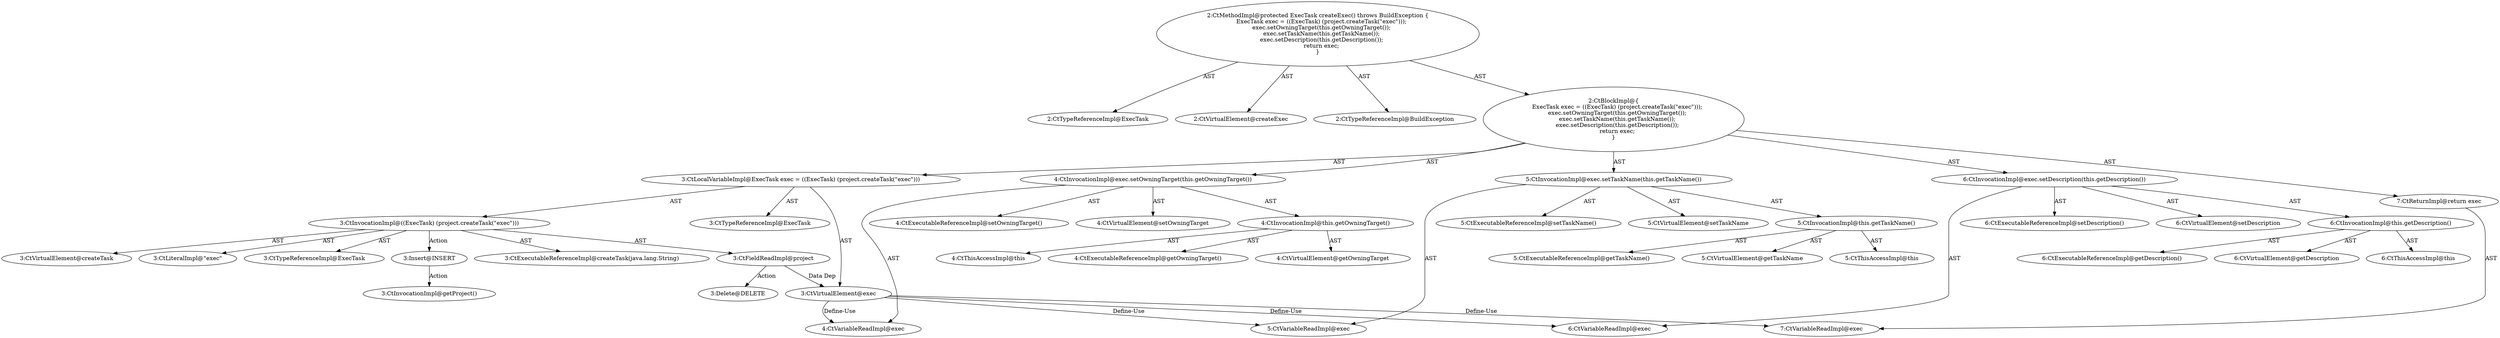 digraph "createExec#?" {
0 [label="2:CtTypeReferenceImpl@ExecTask" shape=ellipse]
1 [label="2:CtVirtualElement@createExec" shape=ellipse]
2 [label="2:CtTypeReferenceImpl@BuildException" shape=ellipse]
3 [label="3:CtTypeReferenceImpl@ExecTask" shape=ellipse]
4 [label="3:CtExecutableReferenceImpl@createTask(java.lang.String)" shape=ellipse]
5 [label="3:CtVirtualElement@createTask" shape=ellipse]
6 [label="3:CtFieldReadImpl@project" shape=ellipse]
7 [label="3:CtLiteralImpl@\"exec\"" shape=ellipse]
8 [label="3:CtInvocationImpl@((ExecTask) (project.createTask(\"exec\")))" shape=ellipse]
9 [label="3:CtTypeReferenceImpl@ExecTask" shape=ellipse]
10 [label="3:CtVirtualElement@exec" shape=ellipse]
11 [label="3:CtLocalVariableImpl@ExecTask exec = ((ExecTask) (project.createTask(\"exec\")))" shape=ellipse]
12 [label="4:CtExecutableReferenceImpl@setOwningTarget()" shape=ellipse]
13 [label="4:CtVirtualElement@setOwningTarget" shape=ellipse]
14 [label="4:CtVariableReadImpl@exec" shape=ellipse]
15 [label="4:CtExecutableReferenceImpl@getOwningTarget()" shape=ellipse]
16 [label="4:CtVirtualElement@getOwningTarget" shape=ellipse]
17 [label="4:CtThisAccessImpl@this" shape=ellipse]
18 [label="4:CtInvocationImpl@this.getOwningTarget()" shape=ellipse]
19 [label="4:CtInvocationImpl@exec.setOwningTarget(this.getOwningTarget())" shape=ellipse]
20 [label="5:CtExecutableReferenceImpl@setTaskName()" shape=ellipse]
21 [label="5:CtVirtualElement@setTaskName" shape=ellipse]
22 [label="5:CtVariableReadImpl@exec" shape=ellipse]
23 [label="5:CtExecutableReferenceImpl@getTaskName()" shape=ellipse]
24 [label="5:CtVirtualElement@getTaskName" shape=ellipse]
25 [label="5:CtThisAccessImpl@this" shape=ellipse]
26 [label="5:CtInvocationImpl@this.getTaskName()" shape=ellipse]
27 [label="5:CtInvocationImpl@exec.setTaskName(this.getTaskName())" shape=ellipse]
28 [label="6:CtExecutableReferenceImpl@setDescription()" shape=ellipse]
29 [label="6:CtVirtualElement@setDescription" shape=ellipse]
30 [label="6:CtVariableReadImpl@exec" shape=ellipse]
31 [label="6:CtExecutableReferenceImpl@getDescription()" shape=ellipse]
32 [label="6:CtVirtualElement@getDescription" shape=ellipse]
33 [label="6:CtThisAccessImpl@this" shape=ellipse]
34 [label="6:CtInvocationImpl@this.getDescription()" shape=ellipse]
35 [label="6:CtInvocationImpl@exec.setDescription(this.getDescription())" shape=ellipse]
36 [label="7:CtVariableReadImpl@exec" shape=ellipse]
37 [label="7:CtReturnImpl@return exec" shape=ellipse]
38 [label="2:CtBlockImpl@\{
    ExecTask exec = ((ExecTask) (project.createTask(\"exec\")));
    exec.setOwningTarget(this.getOwningTarget());
    exec.setTaskName(this.getTaskName());
    exec.setDescription(this.getDescription());
    return exec;
\}" shape=ellipse]
39 [label="2:CtMethodImpl@protected ExecTask createExec() throws BuildException \{
    ExecTask exec = ((ExecTask) (project.createTask(\"exec\")));
    exec.setOwningTarget(this.getOwningTarget());
    exec.setTaskName(this.getTaskName());
    exec.setDescription(this.getDescription());
    return exec;
\}" shape=ellipse]
40 [label="3:Delete@DELETE" shape=ellipse]
41 [label="3:Insert@INSERT" shape=ellipse]
42 [label="3:CtInvocationImpl@getProject()" shape=ellipse]
6 -> 10 [label="Data Dep"];
6 -> 40 [label="Action"];
8 -> 5 [label="AST"];
8 -> 9 [label="AST"];
8 -> 6 [label="AST"];
8 -> 4 [label="AST"];
8 -> 7 [label="AST"];
8 -> 41 [label="Action"];
10 -> 14 [label="Define-Use"];
10 -> 22 [label="Define-Use"];
10 -> 30 [label="Define-Use"];
10 -> 36 [label="Define-Use"];
11 -> 10 [label="AST"];
11 -> 3 [label="AST"];
11 -> 8 [label="AST"];
18 -> 16 [label="AST"];
18 -> 17 [label="AST"];
18 -> 15 [label="AST"];
19 -> 13 [label="AST"];
19 -> 14 [label="AST"];
19 -> 12 [label="AST"];
19 -> 18 [label="AST"];
26 -> 24 [label="AST"];
26 -> 25 [label="AST"];
26 -> 23 [label="AST"];
27 -> 21 [label="AST"];
27 -> 22 [label="AST"];
27 -> 20 [label="AST"];
27 -> 26 [label="AST"];
34 -> 32 [label="AST"];
34 -> 33 [label="AST"];
34 -> 31 [label="AST"];
35 -> 29 [label="AST"];
35 -> 30 [label="AST"];
35 -> 28 [label="AST"];
35 -> 34 [label="AST"];
37 -> 36 [label="AST"];
38 -> 11 [label="AST"];
38 -> 19 [label="AST"];
38 -> 27 [label="AST"];
38 -> 35 [label="AST"];
38 -> 37 [label="AST"];
39 -> 1 [label="AST"];
39 -> 0 [label="AST"];
39 -> 2 [label="AST"];
39 -> 38 [label="AST"];
41 -> 42 [label="Action"];
}